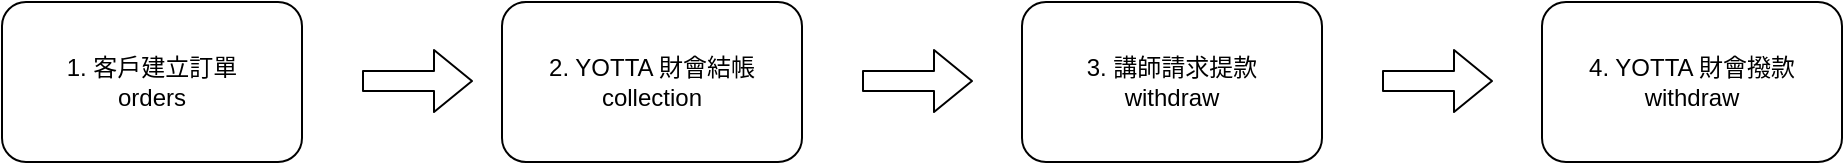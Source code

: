 <mxfile version="13.3.5" type="github"><diagram id="4t_0Z5kWN2HNeOaOxSCE" name="Page-1"><mxGraphModel dx="1426" dy="846" grid="1" gridSize="10" guides="1" tooltips="1" connect="1" arrows="1" fold="1" page="1" pageScale="1" pageWidth="827" pageHeight="1169" math="0" shadow="0"><root><mxCell id="0"/><mxCell id="1" parent="0"/><mxCell id="Q_Su_dH692XIynxqbnuv-1" value="1. 客戶建立訂單&lt;br&gt;orders" style="rounded=1;whiteSpace=wrap;html=1;" vertex="1" parent="1"><mxGeometry x="70" y="170" width="150" height="80" as="geometry"/></mxCell><mxCell id="Q_Su_dH692XIynxqbnuv-2" value="2. YOTTA 財會結帳&lt;br&gt;collection" style="rounded=1;whiteSpace=wrap;html=1;" vertex="1" parent="1"><mxGeometry x="320" y="170" width="150" height="80" as="geometry"/></mxCell><mxCell id="Q_Su_dH692XIynxqbnuv-3" value="3. 講師請求提款&lt;br&gt;withdraw" style="rounded=1;whiteSpace=wrap;html=1;" vertex="1" parent="1"><mxGeometry x="580" y="170" width="150" height="80" as="geometry"/></mxCell><mxCell id="Q_Su_dH692XIynxqbnuv-4" value="4. YOTTA 財會撥款&lt;br&gt;withdraw" style="rounded=1;whiteSpace=wrap;html=1;" vertex="1" parent="1"><mxGeometry x="840" y="170" width="150" height="80" as="geometry"/></mxCell><mxCell id="Q_Su_dH692XIynxqbnuv-5" value="" style="shape=flexArrow;endArrow=classic;html=1;" edge="1" parent="1"><mxGeometry width="50" height="50" relative="1" as="geometry"><mxPoint x="250" y="209.5" as="sourcePoint"/><mxPoint x="305.5" y="209.5" as="targetPoint"/></mxGeometry></mxCell><mxCell id="Q_Su_dH692XIynxqbnuv-6" value="" style="shape=flexArrow;endArrow=classic;html=1;" edge="1" parent="1"><mxGeometry width="50" height="50" relative="1" as="geometry"><mxPoint x="500" y="209.5" as="sourcePoint"/><mxPoint x="555.5" y="209.5" as="targetPoint"/></mxGeometry></mxCell><mxCell id="Q_Su_dH692XIynxqbnuv-7" value="" style="shape=flexArrow;endArrow=classic;html=1;" edge="1" parent="1"><mxGeometry width="50" height="50" relative="1" as="geometry"><mxPoint x="760" y="209.5" as="sourcePoint"/><mxPoint x="815.5" y="209.5" as="targetPoint"/></mxGeometry></mxCell></root></mxGraphModel></diagram></mxfile>